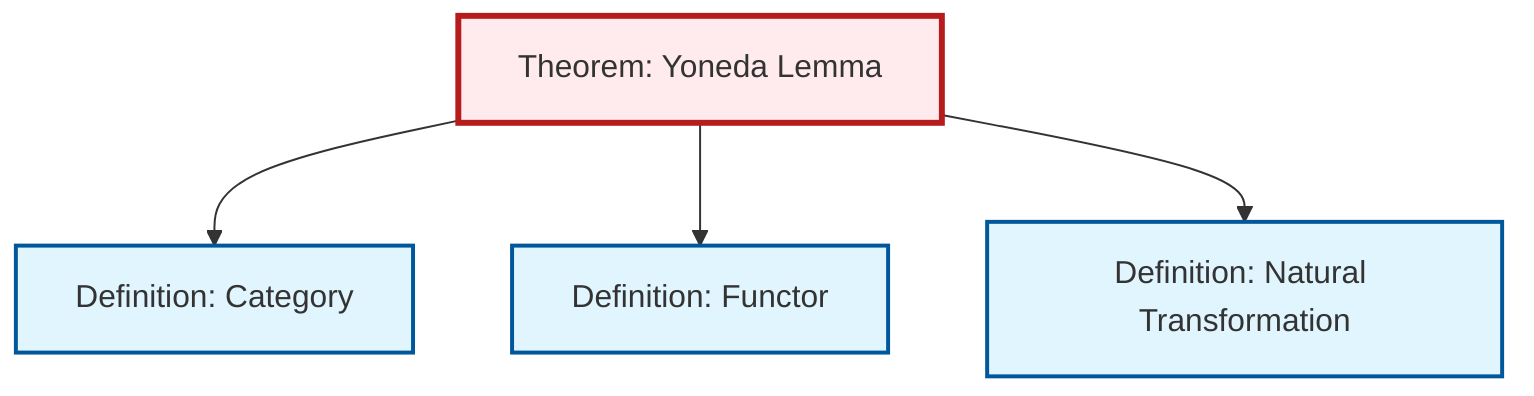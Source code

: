 graph TD
    classDef definition fill:#e1f5fe,stroke:#01579b,stroke-width:2px
    classDef theorem fill:#f3e5f5,stroke:#4a148c,stroke-width:2px
    classDef axiom fill:#fff3e0,stroke:#e65100,stroke-width:2px
    classDef example fill:#e8f5e9,stroke:#1b5e20,stroke-width:2px
    classDef current fill:#ffebee,stroke:#b71c1c,stroke-width:3px
    thm-yoneda["Theorem: Yoneda Lemma"]:::theorem
    def-category["Definition: Category"]:::definition
    def-natural-transformation["Definition: Natural Transformation"]:::definition
    def-functor["Definition: Functor"]:::definition
    thm-yoneda --> def-category
    thm-yoneda --> def-functor
    thm-yoneda --> def-natural-transformation
    class thm-yoneda current